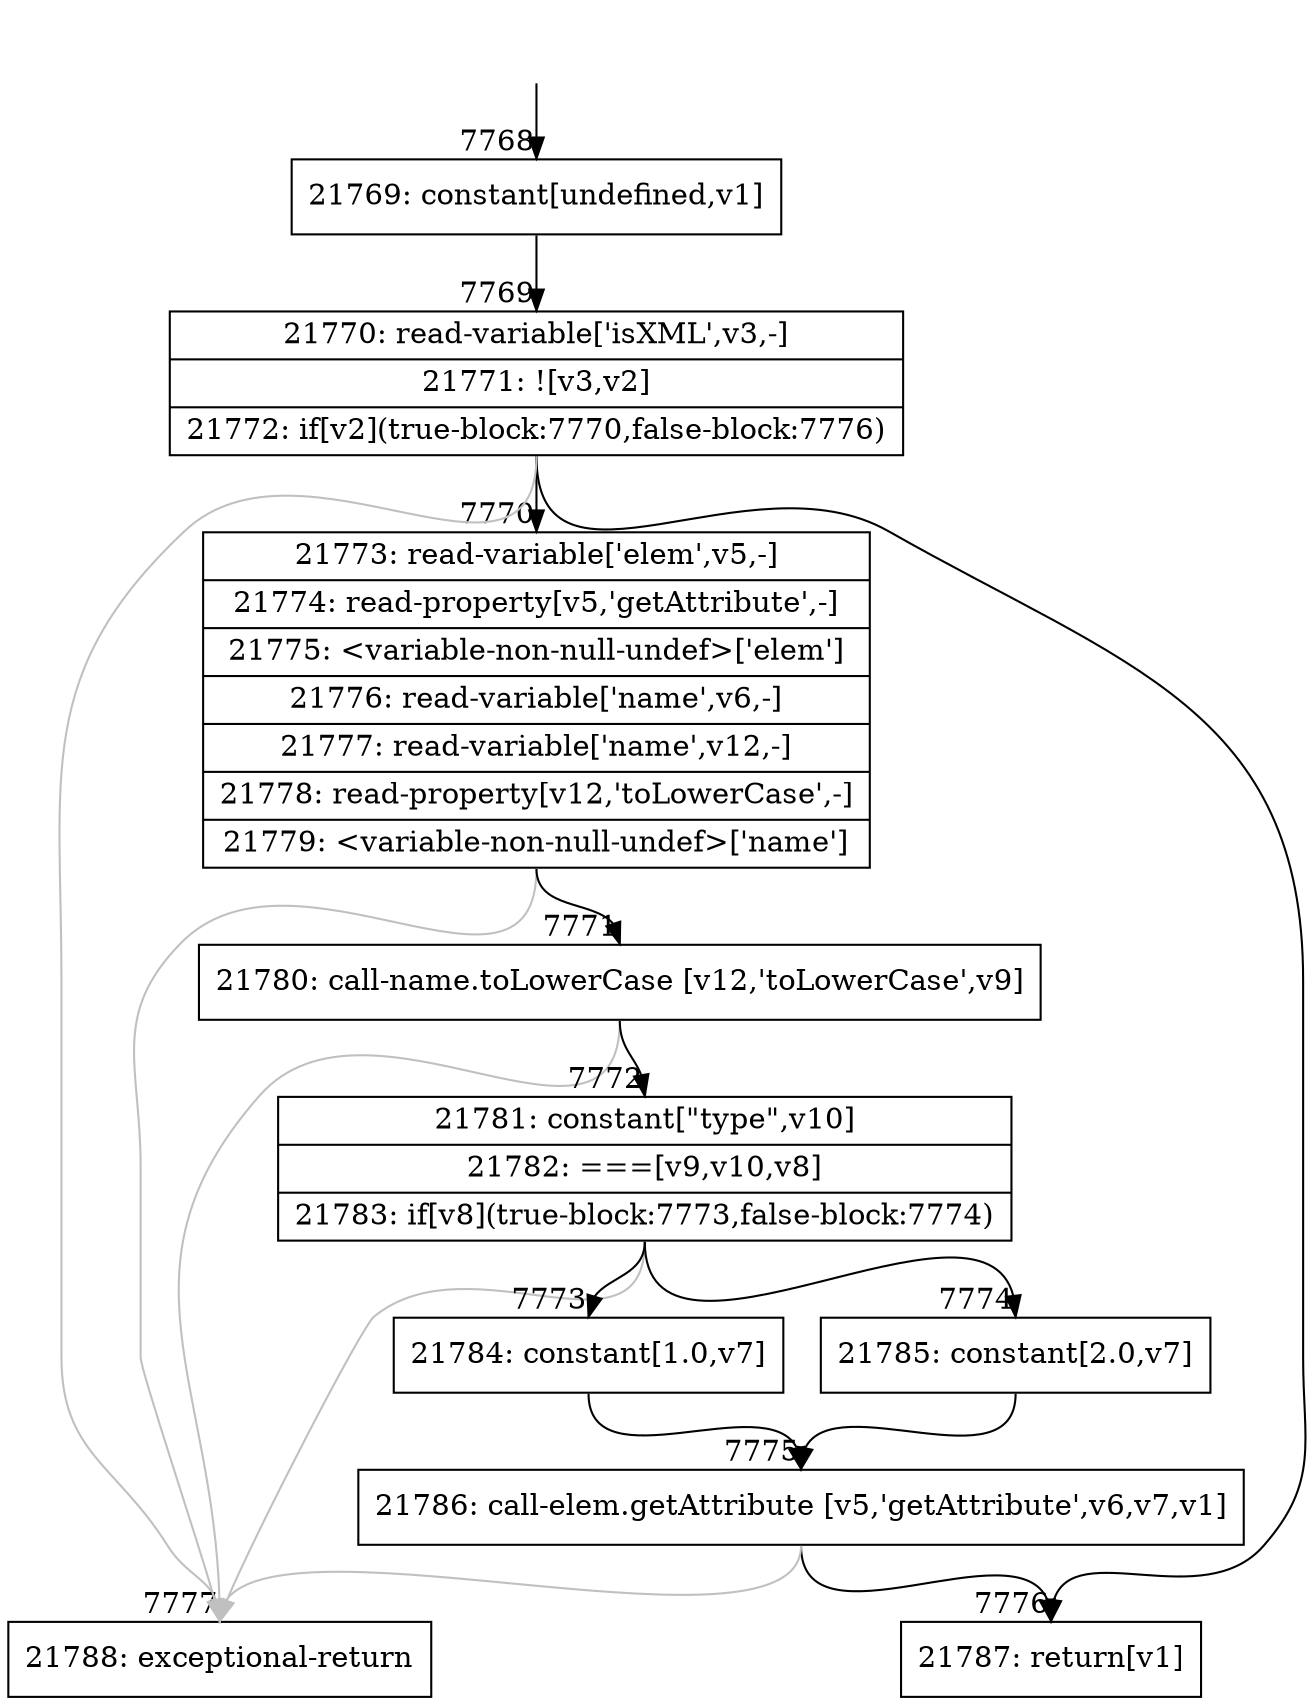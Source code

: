 digraph {
rankdir="TD"
BB_entry582[shape=none,label=""];
BB_entry582 -> BB7768 [tailport=s, headport=n, headlabel="    7768"]
BB7768 [shape=record label="{21769: constant[undefined,v1]}" ] 
BB7768 -> BB7769 [tailport=s, headport=n, headlabel="      7769"]
BB7769 [shape=record label="{21770: read-variable['isXML',v3,-]|21771: ![v3,v2]|21772: if[v2](true-block:7770,false-block:7776)}" ] 
BB7769 -> BB7770 [tailport=s, headport=n, headlabel="      7770"]
BB7769 -> BB7776 [tailport=s, headport=n, headlabel="      7776"]
BB7769 -> BB7777 [tailport=s, headport=n, color=gray, headlabel="      7777"]
BB7770 [shape=record label="{21773: read-variable['elem',v5,-]|21774: read-property[v5,'getAttribute',-]|21775: \<variable-non-null-undef\>['elem']|21776: read-variable['name',v6,-]|21777: read-variable['name',v12,-]|21778: read-property[v12,'toLowerCase',-]|21779: \<variable-non-null-undef\>['name']}" ] 
BB7770 -> BB7771 [tailport=s, headport=n, headlabel="      7771"]
BB7770 -> BB7777 [tailport=s, headport=n, color=gray]
BB7771 [shape=record label="{21780: call-name.toLowerCase [v12,'toLowerCase',v9]}" ] 
BB7771 -> BB7772 [tailport=s, headport=n, headlabel="      7772"]
BB7771 -> BB7777 [tailport=s, headport=n, color=gray]
BB7772 [shape=record label="{21781: constant[\"type\",v10]|21782: ===[v9,v10,v8]|21783: if[v8](true-block:7773,false-block:7774)}" ] 
BB7772 -> BB7773 [tailport=s, headport=n, headlabel="      7773"]
BB7772 -> BB7774 [tailport=s, headport=n, headlabel="      7774"]
BB7772 -> BB7777 [tailport=s, headport=n, color=gray]
BB7773 [shape=record label="{21784: constant[1.0,v7]}" ] 
BB7773 -> BB7775 [tailport=s, headport=n, headlabel="      7775"]
BB7774 [shape=record label="{21785: constant[2.0,v7]}" ] 
BB7774 -> BB7775 [tailport=s, headport=n]
BB7775 [shape=record label="{21786: call-elem.getAttribute [v5,'getAttribute',v6,v7,v1]}" ] 
BB7775 -> BB7776 [tailport=s, headport=n]
BB7775 -> BB7777 [tailport=s, headport=n, color=gray]
BB7776 [shape=record label="{21787: return[v1]}" ] 
BB7777 [shape=record label="{21788: exceptional-return}" ] 
//#$~ 6191
}
